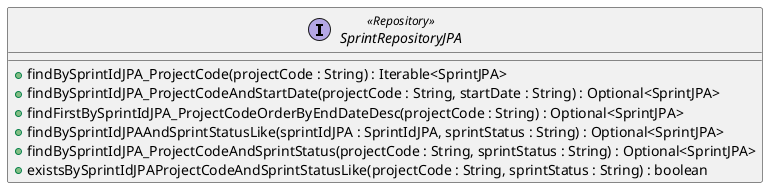 @startuml
'https://plantuml.com/class-diagram

interface SprintRepositoryJPA<<Repository>> {

        + findBySprintIdJPA_ProjectCode(projectCode : String) : Iterable<SprintJPA>
        + findBySprintIdJPA_ProjectCodeAndStartDate(projectCode : String, startDate : String) : Optional<SprintJPA>
        + findFirstBySprintIdJPA_ProjectCodeOrderByEndDateDesc(projectCode : String) : Optional<SprintJPA>
        + findBySprintIdJPAAndSprintStatusLike(sprintIdJPA : SprintIdJPA, sprintStatus : String) : Optional<SprintJPA>
        + findBySprintIdJPA_ProjectCodeAndSprintStatus(projectCode : String, sprintStatus : String) : Optional<SprintJPA>
        + existsBySprintIdJPAProjectCodeAndSprintStatusLike(projectCode : String, sprintStatus : String) : boolean
}

@enduml